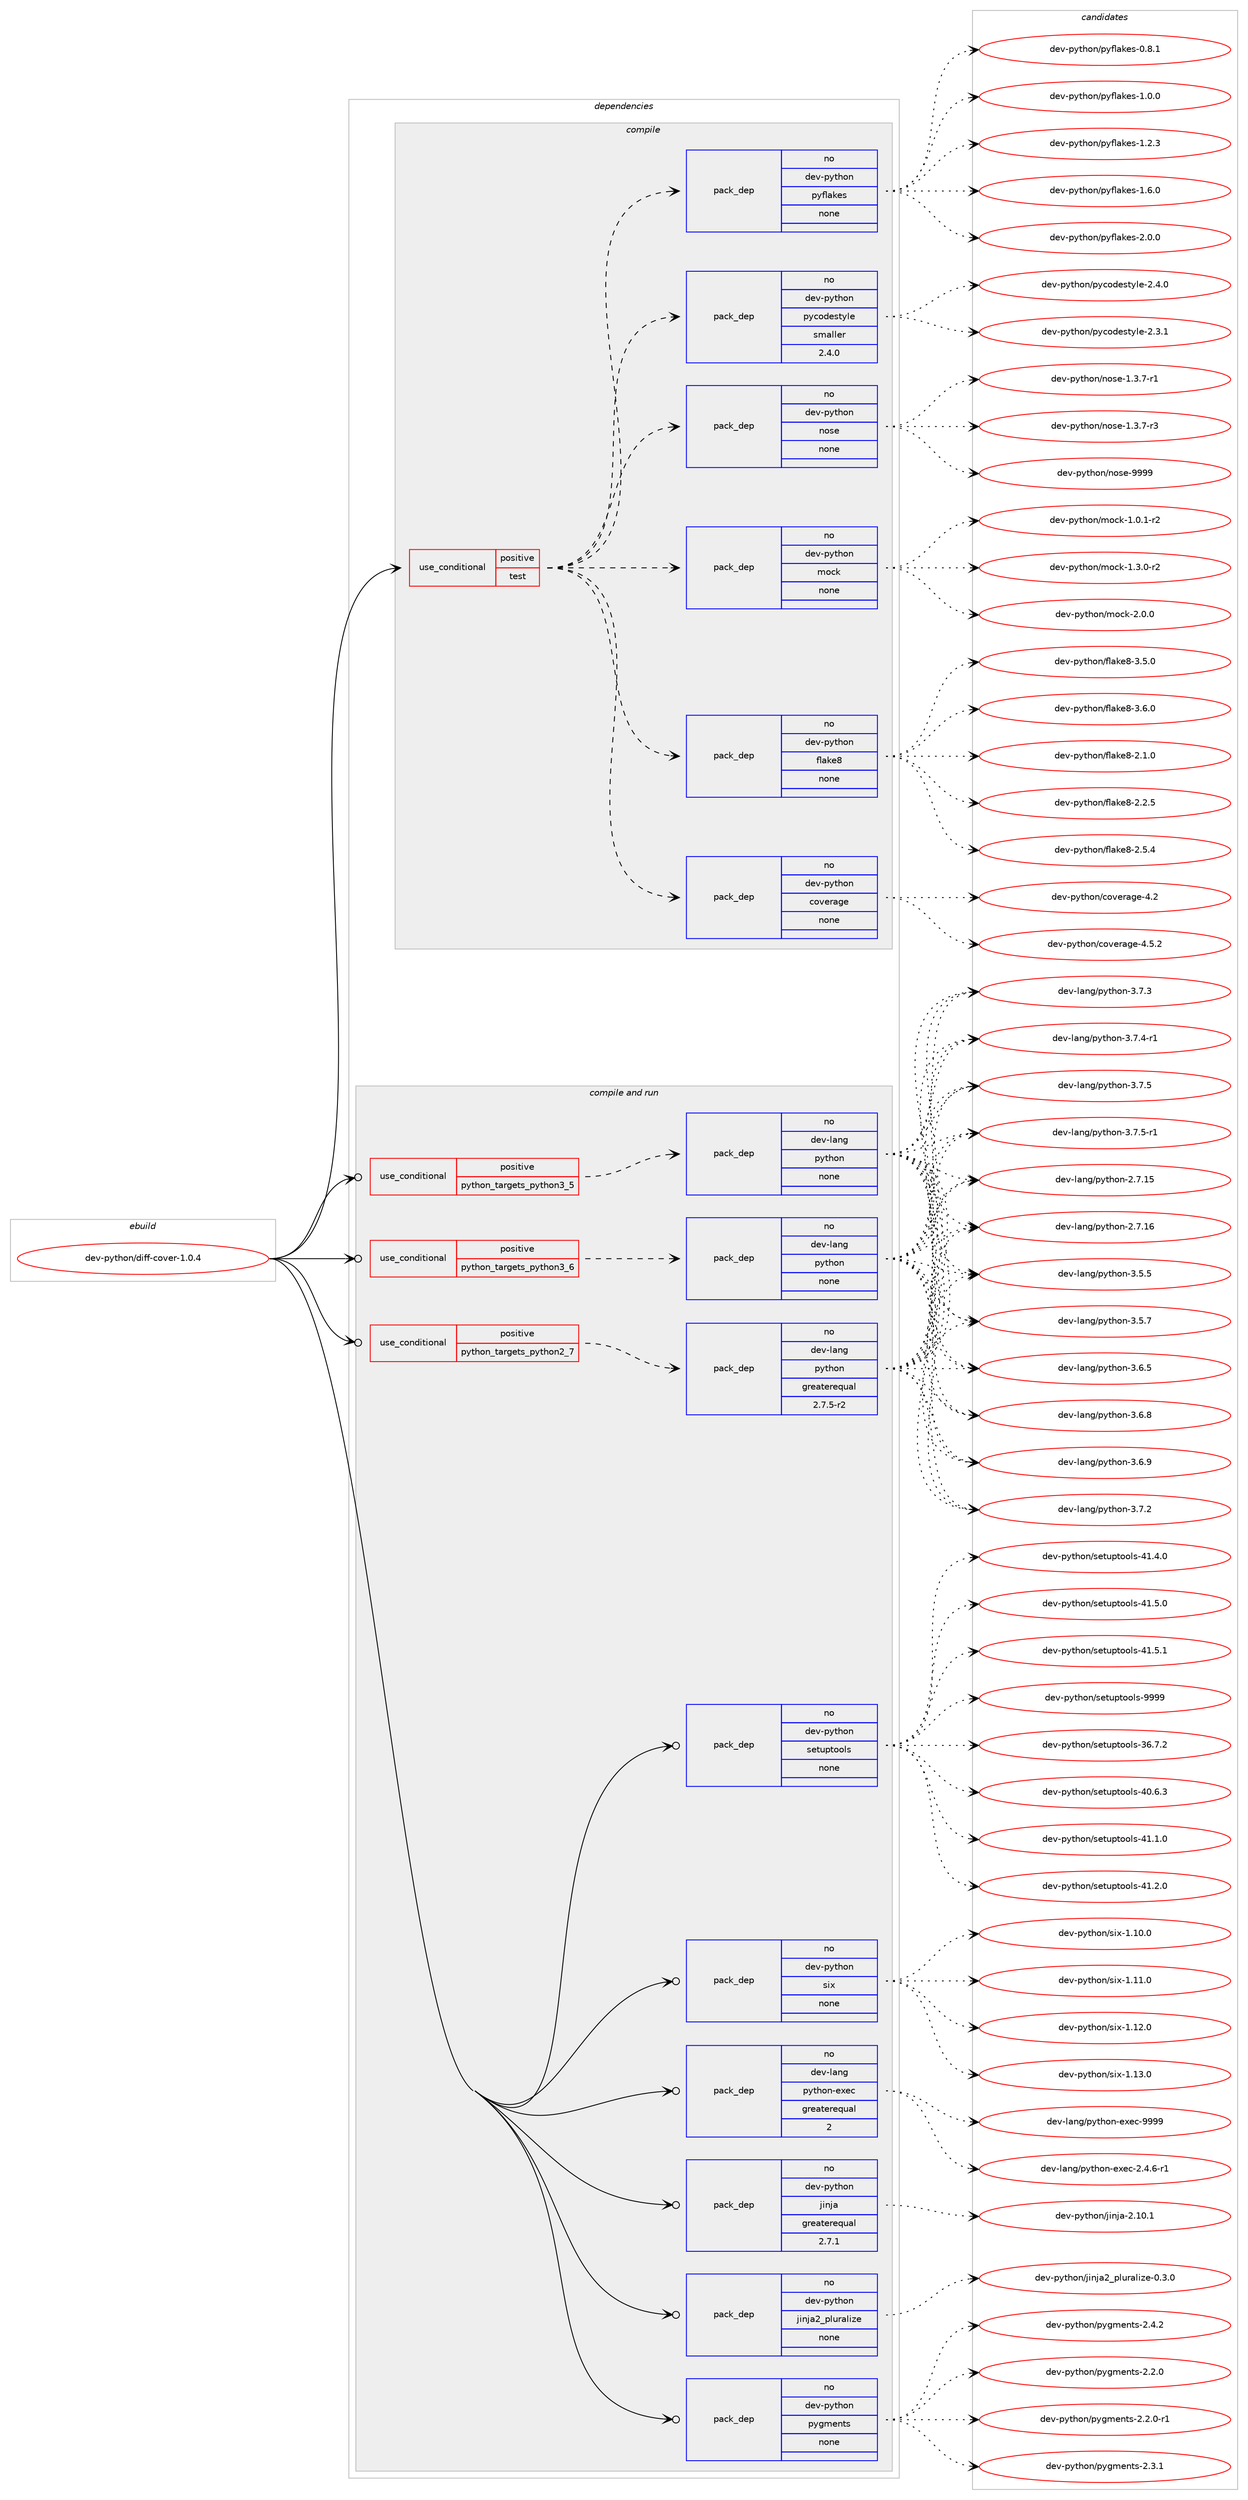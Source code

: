 digraph prolog {

# *************
# Graph options
# *************

newrank=true;
concentrate=true;
compound=true;
graph [rankdir=LR,fontname=Helvetica,fontsize=10,ranksep=1.5];#, ranksep=2.5, nodesep=0.2];
edge  [arrowhead=vee];
node  [fontname=Helvetica,fontsize=10];

# **********
# The ebuild
# **********

subgraph cluster_leftcol {
color=gray;
rank=same;
label=<<i>ebuild</i>>;
id [label="dev-python/diff-cover-1.0.4", color=red, width=4, href="../dev-python/diff-cover-1.0.4.svg"];
}

# ****************
# The dependencies
# ****************

subgraph cluster_midcol {
color=gray;
label=<<i>dependencies</i>>;
subgraph cluster_compile {
fillcolor="#eeeeee";
style=filled;
label=<<i>compile</i>>;
subgraph cond138365 {
dependency601339 [label=<<TABLE BORDER="0" CELLBORDER="1" CELLSPACING="0" CELLPADDING="4"><TR><TD ROWSPAN="3" CELLPADDING="10">use_conditional</TD></TR><TR><TD>positive</TD></TR><TR><TD>test</TD></TR></TABLE>>, shape=none, color=red];
subgraph pack451180 {
dependency601340 [label=<<TABLE BORDER="0" CELLBORDER="1" CELLSPACING="0" CELLPADDING="4" WIDTH="220"><TR><TD ROWSPAN="6" CELLPADDING="30">pack_dep</TD></TR><TR><TD WIDTH="110">no</TD></TR><TR><TD>dev-python</TD></TR><TR><TD>coverage</TD></TR><TR><TD>none</TD></TR><TR><TD></TD></TR></TABLE>>, shape=none, color=blue];
}
dependency601339:e -> dependency601340:w [weight=20,style="dashed",arrowhead="vee"];
subgraph pack451181 {
dependency601341 [label=<<TABLE BORDER="0" CELLBORDER="1" CELLSPACING="0" CELLPADDING="4" WIDTH="220"><TR><TD ROWSPAN="6" CELLPADDING="30">pack_dep</TD></TR><TR><TD WIDTH="110">no</TD></TR><TR><TD>dev-python</TD></TR><TR><TD>flake8</TD></TR><TR><TD>none</TD></TR><TR><TD></TD></TR></TABLE>>, shape=none, color=blue];
}
dependency601339:e -> dependency601341:w [weight=20,style="dashed",arrowhead="vee"];
subgraph pack451182 {
dependency601342 [label=<<TABLE BORDER="0" CELLBORDER="1" CELLSPACING="0" CELLPADDING="4" WIDTH="220"><TR><TD ROWSPAN="6" CELLPADDING="30">pack_dep</TD></TR><TR><TD WIDTH="110">no</TD></TR><TR><TD>dev-python</TD></TR><TR><TD>mock</TD></TR><TR><TD>none</TD></TR><TR><TD></TD></TR></TABLE>>, shape=none, color=blue];
}
dependency601339:e -> dependency601342:w [weight=20,style="dashed",arrowhead="vee"];
subgraph pack451183 {
dependency601343 [label=<<TABLE BORDER="0" CELLBORDER="1" CELLSPACING="0" CELLPADDING="4" WIDTH="220"><TR><TD ROWSPAN="6" CELLPADDING="30">pack_dep</TD></TR><TR><TD WIDTH="110">no</TD></TR><TR><TD>dev-python</TD></TR><TR><TD>nose</TD></TR><TR><TD>none</TD></TR><TR><TD></TD></TR></TABLE>>, shape=none, color=blue];
}
dependency601339:e -> dependency601343:w [weight=20,style="dashed",arrowhead="vee"];
subgraph pack451184 {
dependency601344 [label=<<TABLE BORDER="0" CELLBORDER="1" CELLSPACING="0" CELLPADDING="4" WIDTH="220"><TR><TD ROWSPAN="6" CELLPADDING="30">pack_dep</TD></TR><TR><TD WIDTH="110">no</TD></TR><TR><TD>dev-python</TD></TR><TR><TD>pycodestyle</TD></TR><TR><TD>smaller</TD></TR><TR><TD>2.4.0</TD></TR></TABLE>>, shape=none, color=blue];
}
dependency601339:e -> dependency601344:w [weight=20,style="dashed",arrowhead="vee"];
subgraph pack451185 {
dependency601345 [label=<<TABLE BORDER="0" CELLBORDER="1" CELLSPACING="0" CELLPADDING="4" WIDTH="220"><TR><TD ROWSPAN="6" CELLPADDING="30">pack_dep</TD></TR><TR><TD WIDTH="110">no</TD></TR><TR><TD>dev-python</TD></TR><TR><TD>pyflakes</TD></TR><TR><TD>none</TD></TR><TR><TD></TD></TR></TABLE>>, shape=none, color=blue];
}
dependency601339:e -> dependency601345:w [weight=20,style="dashed",arrowhead="vee"];
}
id:e -> dependency601339:w [weight=20,style="solid",arrowhead="vee"];
}
subgraph cluster_compileandrun {
fillcolor="#eeeeee";
style=filled;
label=<<i>compile and run</i>>;
subgraph cond138366 {
dependency601346 [label=<<TABLE BORDER="0" CELLBORDER="1" CELLSPACING="0" CELLPADDING="4"><TR><TD ROWSPAN="3" CELLPADDING="10">use_conditional</TD></TR><TR><TD>positive</TD></TR><TR><TD>python_targets_python2_7</TD></TR></TABLE>>, shape=none, color=red];
subgraph pack451186 {
dependency601347 [label=<<TABLE BORDER="0" CELLBORDER="1" CELLSPACING="0" CELLPADDING="4" WIDTH="220"><TR><TD ROWSPAN="6" CELLPADDING="30">pack_dep</TD></TR><TR><TD WIDTH="110">no</TD></TR><TR><TD>dev-lang</TD></TR><TR><TD>python</TD></TR><TR><TD>greaterequal</TD></TR><TR><TD>2.7.5-r2</TD></TR></TABLE>>, shape=none, color=blue];
}
dependency601346:e -> dependency601347:w [weight=20,style="dashed",arrowhead="vee"];
}
id:e -> dependency601346:w [weight=20,style="solid",arrowhead="odotvee"];
subgraph cond138367 {
dependency601348 [label=<<TABLE BORDER="0" CELLBORDER="1" CELLSPACING="0" CELLPADDING="4"><TR><TD ROWSPAN="3" CELLPADDING="10">use_conditional</TD></TR><TR><TD>positive</TD></TR><TR><TD>python_targets_python3_5</TD></TR></TABLE>>, shape=none, color=red];
subgraph pack451187 {
dependency601349 [label=<<TABLE BORDER="0" CELLBORDER="1" CELLSPACING="0" CELLPADDING="4" WIDTH="220"><TR><TD ROWSPAN="6" CELLPADDING="30">pack_dep</TD></TR><TR><TD WIDTH="110">no</TD></TR><TR><TD>dev-lang</TD></TR><TR><TD>python</TD></TR><TR><TD>none</TD></TR><TR><TD></TD></TR></TABLE>>, shape=none, color=blue];
}
dependency601348:e -> dependency601349:w [weight=20,style="dashed",arrowhead="vee"];
}
id:e -> dependency601348:w [weight=20,style="solid",arrowhead="odotvee"];
subgraph cond138368 {
dependency601350 [label=<<TABLE BORDER="0" CELLBORDER="1" CELLSPACING="0" CELLPADDING="4"><TR><TD ROWSPAN="3" CELLPADDING="10">use_conditional</TD></TR><TR><TD>positive</TD></TR><TR><TD>python_targets_python3_6</TD></TR></TABLE>>, shape=none, color=red];
subgraph pack451188 {
dependency601351 [label=<<TABLE BORDER="0" CELLBORDER="1" CELLSPACING="0" CELLPADDING="4" WIDTH="220"><TR><TD ROWSPAN="6" CELLPADDING="30">pack_dep</TD></TR><TR><TD WIDTH="110">no</TD></TR><TR><TD>dev-lang</TD></TR><TR><TD>python</TD></TR><TR><TD>none</TD></TR><TR><TD></TD></TR></TABLE>>, shape=none, color=blue];
}
dependency601350:e -> dependency601351:w [weight=20,style="dashed",arrowhead="vee"];
}
id:e -> dependency601350:w [weight=20,style="solid",arrowhead="odotvee"];
subgraph pack451189 {
dependency601352 [label=<<TABLE BORDER="0" CELLBORDER="1" CELLSPACING="0" CELLPADDING="4" WIDTH="220"><TR><TD ROWSPAN="6" CELLPADDING="30">pack_dep</TD></TR><TR><TD WIDTH="110">no</TD></TR><TR><TD>dev-lang</TD></TR><TR><TD>python-exec</TD></TR><TR><TD>greaterequal</TD></TR><TR><TD>2</TD></TR></TABLE>>, shape=none, color=blue];
}
id:e -> dependency601352:w [weight=20,style="solid",arrowhead="odotvee"];
subgraph pack451190 {
dependency601353 [label=<<TABLE BORDER="0" CELLBORDER="1" CELLSPACING="0" CELLPADDING="4" WIDTH="220"><TR><TD ROWSPAN="6" CELLPADDING="30">pack_dep</TD></TR><TR><TD WIDTH="110">no</TD></TR><TR><TD>dev-python</TD></TR><TR><TD>jinja</TD></TR><TR><TD>greaterequal</TD></TR><TR><TD>2.7.1</TD></TR></TABLE>>, shape=none, color=blue];
}
id:e -> dependency601353:w [weight=20,style="solid",arrowhead="odotvee"];
subgraph pack451191 {
dependency601354 [label=<<TABLE BORDER="0" CELLBORDER="1" CELLSPACING="0" CELLPADDING="4" WIDTH="220"><TR><TD ROWSPAN="6" CELLPADDING="30">pack_dep</TD></TR><TR><TD WIDTH="110">no</TD></TR><TR><TD>dev-python</TD></TR><TR><TD>jinja2_pluralize</TD></TR><TR><TD>none</TD></TR><TR><TD></TD></TR></TABLE>>, shape=none, color=blue];
}
id:e -> dependency601354:w [weight=20,style="solid",arrowhead="odotvee"];
subgraph pack451192 {
dependency601355 [label=<<TABLE BORDER="0" CELLBORDER="1" CELLSPACING="0" CELLPADDING="4" WIDTH="220"><TR><TD ROWSPAN="6" CELLPADDING="30">pack_dep</TD></TR><TR><TD WIDTH="110">no</TD></TR><TR><TD>dev-python</TD></TR><TR><TD>pygments</TD></TR><TR><TD>none</TD></TR><TR><TD></TD></TR></TABLE>>, shape=none, color=blue];
}
id:e -> dependency601355:w [weight=20,style="solid",arrowhead="odotvee"];
subgraph pack451193 {
dependency601356 [label=<<TABLE BORDER="0" CELLBORDER="1" CELLSPACING="0" CELLPADDING="4" WIDTH="220"><TR><TD ROWSPAN="6" CELLPADDING="30">pack_dep</TD></TR><TR><TD WIDTH="110">no</TD></TR><TR><TD>dev-python</TD></TR><TR><TD>setuptools</TD></TR><TR><TD>none</TD></TR><TR><TD></TD></TR></TABLE>>, shape=none, color=blue];
}
id:e -> dependency601356:w [weight=20,style="solid",arrowhead="odotvee"];
subgraph pack451194 {
dependency601357 [label=<<TABLE BORDER="0" CELLBORDER="1" CELLSPACING="0" CELLPADDING="4" WIDTH="220"><TR><TD ROWSPAN="6" CELLPADDING="30">pack_dep</TD></TR><TR><TD WIDTH="110">no</TD></TR><TR><TD>dev-python</TD></TR><TR><TD>six</TD></TR><TR><TD>none</TD></TR><TR><TD></TD></TR></TABLE>>, shape=none, color=blue];
}
id:e -> dependency601357:w [weight=20,style="solid",arrowhead="odotvee"];
}
subgraph cluster_run {
fillcolor="#eeeeee";
style=filled;
label=<<i>run</i>>;
}
}

# **************
# The candidates
# **************

subgraph cluster_choices {
rank=same;
color=gray;
label=<<i>candidates</i>>;

subgraph choice451180 {
color=black;
nodesep=1;
choice1001011184511212111610411111047991111181011149710310145524650 [label="dev-python/coverage-4.2", color=red, width=4,href="../dev-python/coverage-4.2.svg"];
choice10010111845112121116104111110479911111810111497103101455246534650 [label="dev-python/coverage-4.5.2", color=red, width=4,href="../dev-python/coverage-4.5.2.svg"];
dependency601340:e -> choice1001011184511212111610411111047991111181011149710310145524650:w [style=dotted,weight="100"];
dependency601340:e -> choice10010111845112121116104111110479911111810111497103101455246534650:w [style=dotted,weight="100"];
}
subgraph choice451181 {
color=black;
nodesep=1;
choice10010111845112121116104111110471021089710710156455046494648 [label="dev-python/flake8-2.1.0", color=red, width=4,href="../dev-python/flake8-2.1.0.svg"];
choice10010111845112121116104111110471021089710710156455046504653 [label="dev-python/flake8-2.2.5", color=red, width=4,href="../dev-python/flake8-2.2.5.svg"];
choice10010111845112121116104111110471021089710710156455046534652 [label="dev-python/flake8-2.5.4", color=red, width=4,href="../dev-python/flake8-2.5.4.svg"];
choice10010111845112121116104111110471021089710710156455146534648 [label="dev-python/flake8-3.5.0", color=red, width=4,href="../dev-python/flake8-3.5.0.svg"];
choice10010111845112121116104111110471021089710710156455146544648 [label="dev-python/flake8-3.6.0", color=red, width=4,href="../dev-python/flake8-3.6.0.svg"];
dependency601341:e -> choice10010111845112121116104111110471021089710710156455046494648:w [style=dotted,weight="100"];
dependency601341:e -> choice10010111845112121116104111110471021089710710156455046504653:w [style=dotted,weight="100"];
dependency601341:e -> choice10010111845112121116104111110471021089710710156455046534652:w [style=dotted,weight="100"];
dependency601341:e -> choice10010111845112121116104111110471021089710710156455146534648:w [style=dotted,weight="100"];
dependency601341:e -> choice10010111845112121116104111110471021089710710156455146544648:w [style=dotted,weight="100"];
}
subgraph choice451182 {
color=black;
nodesep=1;
choice1001011184511212111610411111047109111991074549464846494511450 [label="dev-python/mock-1.0.1-r2", color=red, width=4,href="../dev-python/mock-1.0.1-r2.svg"];
choice1001011184511212111610411111047109111991074549465146484511450 [label="dev-python/mock-1.3.0-r2", color=red, width=4,href="../dev-python/mock-1.3.0-r2.svg"];
choice100101118451121211161041111104710911199107455046484648 [label="dev-python/mock-2.0.0", color=red, width=4,href="../dev-python/mock-2.0.0.svg"];
dependency601342:e -> choice1001011184511212111610411111047109111991074549464846494511450:w [style=dotted,weight="100"];
dependency601342:e -> choice1001011184511212111610411111047109111991074549465146484511450:w [style=dotted,weight="100"];
dependency601342:e -> choice100101118451121211161041111104710911199107455046484648:w [style=dotted,weight="100"];
}
subgraph choice451183 {
color=black;
nodesep=1;
choice10010111845112121116104111110471101111151014549465146554511449 [label="dev-python/nose-1.3.7-r1", color=red, width=4,href="../dev-python/nose-1.3.7-r1.svg"];
choice10010111845112121116104111110471101111151014549465146554511451 [label="dev-python/nose-1.3.7-r3", color=red, width=4,href="../dev-python/nose-1.3.7-r3.svg"];
choice10010111845112121116104111110471101111151014557575757 [label="dev-python/nose-9999", color=red, width=4,href="../dev-python/nose-9999.svg"];
dependency601343:e -> choice10010111845112121116104111110471101111151014549465146554511449:w [style=dotted,weight="100"];
dependency601343:e -> choice10010111845112121116104111110471101111151014549465146554511451:w [style=dotted,weight="100"];
dependency601343:e -> choice10010111845112121116104111110471101111151014557575757:w [style=dotted,weight="100"];
}
subgraph choice451184 {
color=black;
nodesep=1;
choice100101118451121211161041111104711212199111100101115116121108101455046514649 [label="dev-python/pycodestyle-2.3.1", color=red, width=4,href="../dev-python/pycodestyle-2.3.1.svg"];
choice100101118451121211161041111104711212199111100101115116121108101455046524648 [label="dev-python/pycodestyle-2.4.0", color=red, width=4,href="../dev-python/pycodestyle-2.4.0.svg"];
dependency601344:e -> choice100101118451121211161041111104711212199111100101115116121108101455046514649:w [style=dotted,weight="100"];
dependency601344:e -> choice100101118451121211161041111104711212199111100101115116121108101455046524648:w [style=dotted,weight="100"];
}
subgraph choice451185 {
color=black;
nodesep=1;
choice100101118451121211161041111104711212110210897107101115454846564649 [label="dev-python/pyflakes-0.8.1", color=red, width=4,href="../dev-python/pyflakes-0.8.1.svg"];
choice100101118451121211161041111104711212110210897107101115454946484648 [label="dev-python/pyflakes-1.0.0", color=red, width=4,href="../dev-python/pyflakes-1.0.0.svg"];
choice100101118451121211161041111104711212110210897107101115454946504651 [label="dev-python/pyflakes-1.2.3", color=red, width=4,href="../dev-python/pyflakes-1.2.3.svg"];
choice100101118451121211161041111104711212110210897107101115454946544648 [label="dev-python/pyflakes-1.6.0", color=red, width=4,href="../dev-python/pyflakes-1.6.0.svg"];
choice100101118451121211161041111104711212110210897107101115455046484648 [label="dev-python/pyflakes-2.0.0", color=red, width=4,href="../dev-python/pyflakes-2.0.0.svg"];
dependency601345:e -> choice100101118451121211161041111104711212110210897107101115454846564649:w [style=dotted,weight="100"];
dependency601345:e -> choice100101118451121211161041111104711212110210897107101115454946484648:w [style=dotted,weight="100"];
dependency601345:e -> choice100101118451121211161041111104711212110210897107101115454946504651:w [style=dotted,weight="100"];
dependency601345:e -> choice100101118451121211161041111104711212110210897107101115454946544648:w [style=dotted,weight="100"];
dependency601345:e -> choice100101118451121211161041111104711212110210897107101115455046484648:w [style=dotted,weight="100"];
}
subgraph choice451186 {
color=black;
nodesep=1;
choice10010111845108971101034711212111610411111045504655464953 [label="dev-lang/python-2.7.15", color=red, width=4,href="../dev-lang/python-2.7.15.svg"];
choice10010111845108971101034711212111610411111045504655464954 [label="dev-lang/python-2.7.16", color=red, width=4,href="../dev-lang/python-2.7.16.svg"];
choice100101118451089711010347112121116104111110455146534653 [label="dev-lang/python-3.5.5", color=red, width=4,href="../dev-lang/python-3.5.5.svg"];
choice100101118451089711010347112121116104111110455146534655 [label="dev-lang/python-3.5.7", color=red, width=4,href="../dev-lang/python-3.5.7.svg"];
choice100101118451089711010347112121116104111110455146544653 [label="dev-lang/python-3.6.5", color=red, width=4,href="../dev-lang/python-3.6.5.svg"];
choice100101118451089711010347112121116104111110455146544656 [label="dev-lang/python-3.6.8", color=red, width=4,href="../dev-lang/python-3.6.8.svg"];
choice100101118451089711010347112121116104111110455146544657 [label="dev-lang/python-3.6.9", color=red, width=4,href="../dev-lang/python-3.6.9.svg"];
choice100101118451089711010347112121116104111110455146554650 [label="dev-lang/python-3.7.2", color=red, width=4,href="../dev-lang/python-3.7.2.svg"];
choice100101118451089711010347112121116104111110455146554651 [label="dev-lang/python-3.7.3", color=red, width=4,href="../dev-lang/python-3.7.3.svg"];
choice1001011184510897110103471121211161041111104551465546524511449 [label="dev-lang/python-3.7.4-r1", color=red, width=4,href="../dev-lang/python-3.7.4-r1.svg"];
choice100101118451089711010347112121116104111110455146554653 [label="dev-lang/python-3.7.5", color=red, width=4,href="../dev-lang/python-3.7.5.svg"];
choice1001011184510897110103471121211161041111104551465546534511449 [label="dev-lang/python-3.7.5-r1", color=red, width=4,href="../dev-lang/python-3.7.5-r1.svg"];
dependency601347:e -> choice10010111845108971101034711212111610411111045504655464953:w [style=dotted,weight="100"];
dependency601347:e -> choice10010111845108971101034711212111610411111045504655464954:w [style=dotted,weight="100"];
dependency601347:e -> choice100101118451089711010347112121116104111110455146534653:w [style=dotted,weight="100"];
dependency601347:e -> choice100101118451089711010347112121116104111110455146534655:w [style=dotted,weight="100"];
dependency601347:e -> choice100101118451089711010347112121116104111110455146544653:w [style=dotted,weight="100"];
dependency601347:e -> choice100101118451089711010347112121116104111110455146544656:w [style=dotted,weight="100"];
dependency601347:e -> choice100101118451089711010347112121116104111110455146544657:w [style=dotted,weight="100"];
dependency601347:e -> choice100101118451089711010347112121116104111110455146554650:w [style=dotted,weight="100"];
dependency601347:e -> choice100101118451089711010347112121116104111110455146554651:w [style=dotted,weight="100"];
dependency601347:e -> choice1001011184510897110103471121211161041111104551465546524511449:w [style=dotted,weight="100"];
dependency601347:e -> choice100101118451089711010347112121116104111110455146554653:w [style=dotted,weight="100"];
dependency601347:e -> choice1001011184510897110103471121211161041111104551465546534511449:w [style=dotted,weight="100"];
}
subgraph choice451187 {
color=black;
nodesep=1;
choice10010111845108971101034711212111610411111045504655464953 [label="dev-lang/python-2.7.15", color=red, width=4,href="../dev-lang/python-2.7.15.svg"];
choice10010111845108971101034711212111610411111045504655464954 [label="dev-lang/python-2.7.16", color=red, width=4,href="../dev-lang/python-2.7.16.svg"];
choice100101118451089711010347112121116104111110455146534653 [label="dev-lang/python-3.5.5", color=red, width=4,href="../dev-lang/python-3.5.5.svg"];
choice100101118451089711010347112121116104111110455146534655 [label="dev-lang/python-3.5.7", color=red, width=4,href="../dev-lang/python-3.5.7.svg"];
choice100101118451089711010347112121116104111110455146544653 [label="dev-lang/python-3.6.5", color=red, width=4,href="../dev-lang/python-3.6.5.svg"];
choice100101118451089711010347112121116104111110455146544656 [label="dev-lang/python-3.6.8", color=red, width=4,href="../dev-lang/python-3.6.8.svg"];
choice100101118451089711010347112121116104111110455146544657 [label="dev-lang/python-3.6.9", color=red, width=4,href="../dev-lang/python-3.6.9.svg"];
choice100101118451089711010347112121116104111110455146554650 [label="dev-lang/python-3.7.2", color=red, width=4,href="../dev-lang/python-3.7.2.svg"];
choice100101118451089711010347112121116104111110455146554651 [label="dev-lang/python-3.7.3", color=red, width=4,href="../dev-lang/python-3.7.3.svg"];
choice1001011184510897110103471121211161041111104551465546524511449 [label="dev-lang/python-3.7.4-r1", color=red, width=4,href="../dev-lang/python-3.7.4-r1.svg"];
choice100101118451089711010347112121116104111110455146554653 [label="dev-lang/python-3.7.5", color=red, width=4,href="../dev-lang/python-3.7.5.svg"];
choice1001011184510897110103471121211161041111104551465546534511449 [label="dev-lang/python-3.7.5-r1", color=red, width=4,href="../dev-lang/python-3.7.5-r1.svg"];
dependency601349:e -> choice10010111845108971101034711212111610411111045504655464953:w [style=dotted,weight="100"];
dependency601349:e -> choice10010111845108971101034711212111610411111045504655464954:w [style=dotted,weight="100"];
dependency601349:e -> choice100101118451089711010347112121116104111110455146534653:w [style=dotted,weight="100"];
dependency601349:e -> choice100101118451089711010347112121116104111110455146534655:w [style=dotted,weight="100"];
dependency601349:e -> choice100101118451089711010347112121116104111110455146544653:w [style=dotted,weight="100"];
dependency601349:e -> choice100101118451089711010347112121116104111110455146544656:w [style=dotted,weight="100"];
dependency601349:e -> choice100101118451089711010347112121116104111110455146544657:w [style=dotted,weight="100"];
dependency601349:e -> choice100101118451089711010347112121116104111110455146554650:w [style=dotted,weight="100"];
dependency601349:e -> choice100101118451089711010347112121116104111110455146554651:w [style=dotted,weight="100"];
dependency601349:e -> choice1001011184510897110103471121211161041111104551465546524511449:w [style=dotted,weight="100"];
dependency601349:e -> choice100101118451089711010347112121116104111110455146554653:w [style=dotted,weight="100"];
dependency601349:e -> choice1001011184510897110103471121211161041111104551465546534511449:w [style=dotted,weight="100"];
}
subgraph choice451188 {
color=black;
nodesep=1;
choice10010111845108971101034711212111610411111045504655464953 [label="dev-lang/python-2.7.15", color=red, width=4,href="../dev-lang/python-2.7.15.svg"];
choice10010111845108971101034711212111610411111045504655464954 [label="dev-lang/python-2.7.16", color=red, width=4,href="../dev-lang/python-2.7.16.svg"];
choice100101118451089711010347112121116104111110455146534653 [label="dev-lang/python-3.5.5", color=red, width=4,href="../dev-lang/python-3.5.5.svg"];
choice100101118451089711010347112121116104111110455146534655 [label="dev-lang/python-3.5.7", color=red, width=4,href="../dev-lang/python-3.5.7.svg"];
choice100101118451089711010347112121116104111110455146544653 [label="dev-lang/python-3.6.5", color=red, width=4,href="../dev-lang/python-3.6.5.svg"];
choice100101118451089711010347112121116104111110455146544656 [label="dev-lang/python-3.6.8", color=red, width=4,href="../dev-lang/python-3.6.8.svg"];
choice100101118451089711010347112121116104111110455146544657 [label="dev-lang/python-3.6.9", color=red, width=4,href="../dev-lang/python-3.6.9.svg"];
choice100101118451089711010347112121116104111110455146554650 [label="dev-lang/python-3.7.2", color=red, width=4,href="../dev-lang/python-3.7.2.svg"];
choice100101118451089711010347112121116104111110455146554651 [label="dev-lang/python-3.7.3", color=red, width=4,href="../dev-lang/python-3.7.3.svg"];
choice1001011184510897110103471121211161041111104551465546524511449 [label="dev-lang/python-3.7.4-r1", color=red, width=4,href="../dev-lang/python-3.7.4-r1.svg"];
choice100101118451089711010347112121116104111110455146554653 [label="dev-lang/python-3.7.5", color=red, width=4,href="../dev-lang/python-3.7.5.svg"];
choice1001011184510897110103471121211161041111104551465546534511449 [label="dev-lang/python-3.7.5-r1", color=red, width=4,href="../dev-lang/python-3.7.5-r1.svg"];
dependency601351:e -> choice10010111845108971101034711212111610411111045504655464953:w [style=dotted,weight="100"];
dependency601351:e -> choice10010111845108971101034711212111610411111045504655464954:w [style=dotted,weight="100"];
dependency601351:e -> choice100101118451089711010347112121116104111110455146534653:w [style=dotted,weight="100"];
dependency601351:e -> choice100101118451089711010347112121116104111110455146534655:w [style=dotted,weight="100"];
dependency601351:e -> choice100101118451089711010347112121116104111110455146544653:w [style=dotted,weight="100"];
dependency601351:e -> choice100101118451089711010347112121116104111110455146544656:w [style=dotted,weight="100"];
dependency601351:e -> choice100101118451089711010347112121116104111110455146544657:w [style=dotted,weight="100"];
dependency601351:e -> choice100101118451089711010347112121116104111110455146554650:w [style=dotted,weight="100"];
dependency601351:e -> choice100101118451089711010347112121116104111110455146554651:w [style=dotted,weight="100"];
dependency601351:e -> choice1001011184510897110103471121211161041111104551465546524511449:w [style=dotted,weight="100"];
dependency601351:e -> choice100101118451089711010347112121116104111110455146554653:w [style=dotted,weight="100"];
dependency601351:e -> choice1001011184510897110103471121211161041111104551465546534511449:w [style=dotted,weight="100"];
}
subgraph choice451189 {
color=black;
nodesep=1;
choice10010111845108971101034711212111610411111045101120101994550465246544511449 [label="dev-lang/python-exec-2.4.6-r1", color=red, width=4,href="../dev-lang/python-exec-2.4.6-r1.svg"];
choice10010111845108971101034711212111610411111045101120101994557575757 [label="dev-lang/python-exec-9999", color=red, width=4,href="../dev-lang/python-exec-9999.svg"];
dependency601352:e -> choice10010111845108971101034711212111610411111045101120101994550465246544511449:w [style=dotted,weight="100"];
dependency601352:e -> choice10010111845108971101034711212111610411111045101120101994557575757:w [style=dotted,weight="100"];
}
subgraph choice451190 {
color=black;
nodesep=1;
choice10010111845112121116104111110471061051101069745504649484649 [label="dev-python/jinja-2.10.1", color=red, width=4,href="../dev-python/jinja-2.10.1.svg"];
dependency601353:e -> choice10010111845112121116104111110471061051101069745504649484649:w [style=dotted,weight="100"];
}
subgraph choice451191 {
color=black;
nodesep=1;
choice100101118451121211161041111104710610511010697509511210811711497108105122101454846514648 [label="dev-python/jinja2_pluralize-0.3.0", color=red, width=4,href="../dev-python/jinja2_pluralize-0.3.0.svg"];
dependency601354:e -> choice100101118451121211161041111104710610511010697509511210811711497108105122101454846514648:w [style=dotted,weight="100"];
}
subgraph choice451192 {
color=black;
nodesep=1;
choice1001011184511212111610411111047112121103109101110116115455046504648 [label="dev-python/pygments-2.2.0", color=red, width=4,href="../dev-python/pygments-2.2.0.svg"];
choice10010111845112121116104111110471121211031091011101161154550465046484511449 [label="dev-python/pygments-2.2.0-r1", color=red, width=4,href="../dev-python/pygments-2.2.0-r1.svg"];
choice1001011184511212111610411111047112121103109101110116115455046514649 [label="dev-python/pygments-2.3.1", color=red, width=4,href="../dev-python/pygments-2.3.1.svg"];
choice1001011184511212111610411111047112121103109101110116115455046524650 [label="dev-python/pygments-2.4.2", color=red, width=4,href="../dev-python/pygments-2.4.2.svg"];
dependency601355:e -> choice1001011184511212111610411111047112121103109101110116115455046504648:w [style=dotted,weight="100"];
dependency601355:e -> choice10010111845112121116104111110471121211031091011101161154550465046484511449:w [style=dotted,weight="100"];
dependency601355:e -> choice1001011184511212111610411111047112121103109101110116115455046514649:w [style=dotted,weight="100"];
dependency601355:e -> choice1001011184511212111610411111047112121103109101110116115455046524650:w [style=dotted,weight="100"];
}
subgraph choice451193 {
color=black;
nodesep=1;
choice100101118451121211161041111104711510111611711211611111110811545515446554650 [label="dev-python/setuptools-36.7.2", color=red, width=4,href="../dev-python/setuptools-36.7.2.svg"];
choice100101118451121211161041111104711510111611711211611111110811545524846544651 [label="dev-python/setuptools-40.6.3", color=red, width=4,href="../dev-python/setuptools-40.6.3.svg"];
choice100101118451121211161041111104711510111611711211611111110811545524946494648 [label="dev-python/setuptools-41.1.0", color=red, width=4,href="../dev-python/setuptools-41.1.0.svg"];
choice100101118451121211161041111104711510111611711211611111110811545524946504648 [label="dev-python/setuptools-41.2.0", color=red, width=4,href="../dev-python/setuptools-41.2.0.svg"];
choice100101118451121211161041111104711510111611711211611111110811545524946524648 [label="dev-python/setuptools-41.4.0", color=red, width=4,href="../dev-python/setuptools-41.4.0.svg"];
choice100101118451121211161041111104711510111611711211611111110811545524946534648 [label="dev-python/setuptools-41.5.0", color=red, width=4,href="../dev-python/setuptools-41.5.0.svg"];
choice100101118451121211161041111104711510111611711211611111110811545524946534649 [label="dev-python/setuptools-41.5.1", color=red, width=4,href="../dev-python/setuptools-41.5.1.svg"];
choice10010111845112121116104111110471151011161171121161111111081154557575757 [label="dev-python/setuptools-9999", color=red, width=4,href="../dev-python/setuptools-9999.svg"];
dependency601356:e -> choice100101118451121211161041111104711510111611711211611111110811545515446554650:w [style=dotted,weight="100"];
dependency601356:e -> choice100101118451121211161041111104711510111611711211611111110811545524846544651:w [style=dotted,weight="100"];
dependency601356:e -> choice100101118451121211161041111104711510111611711211611111110811545524946494648:w [style=dotted,weight="100"];
dependency601356:e -> choice100101118451121211161041111104711510111611711211611111110811545524946504648:w [style=dotted,weight="100"];
dependency601356:e -> choice100101118451121211161041111104711510111611711211611111110811545524946524648:w [style=dotted,weight="100"];
dependency601356:e -> choice100101118451121211161041111104711510111611711211611111110811545524946534648:w [style=dotted,weight="100"];
dependency601356:e -> choice100101118451121211161041111104711510111611711211611111110811545524946534649:w [style=dotted,weight="100"];
dependency601356:e -> choice10010111845112121116104111110471151011161171121161111111081154557575757:w [style=dotted,weight="100"];
}
subgraph choice451194 {
color=black;
nodesep=1;
choice100101118451121211161041111104711510512045494649484648 [label="dev-python/six-1.10.0", color=red, width=4,href="../dev-python/six-1.10.0.svg"];
choice100101118451121211161041111104711510512045494649494648 [label="dev-python/six-1.11.0", color=red, width=4,href="../dev-python/six-1.11.0.svg"];
choice100101118451121211161041111104711510512045494649504648 [label="dev-python/six-1.12.0", color=red, width=4,href="../dev-python/six-1.12.0.svg"];
choice100101118451121211161041111104711510512045494649514648 [label="dev-python/six-1.13.0", color=red, width=4,href="../dev-python/six-1.13.0.svg"];
dependency601357:e -> choice100101118451121211161041111104711510512045494649484648:w [style=dotted,weight="100"];
dependency601357:e -> choice100101118451121211161041111104711510512045494649494648:w [style=dotted,weight="100"];
dependency601357:e -> choice100101118451121211161041111104711510512045494649504648:w [style=dotted,weight="100"];
dependency601357:e -> choice100101118451121211161041111104711510512045494649514648:w [style=dotted,weight="100"];
}
}

}
